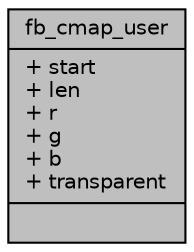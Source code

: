 digraph "fb_cmap_user"
{
 // INTERACTIVE_SVG=YES
 // LATEX_PDF_SIZE
  bgcolor="transparent";
  edge [fontname="Helvetica",fontsize="10",labelfontname="Helvetica",labelfontsize="10"];
  node [fontname="Helvetica",fontsize="10",shape=record];
  Node1 [label="{fb_cmap_user\n|+ start\l+ len\l+ r\l+ g\l+ b\l+ transparent\l|}",height=0.2,width=0.4,color="black", fillcolor="grey75", style="filled", fontcolor="black",tooltip=" "];
}
